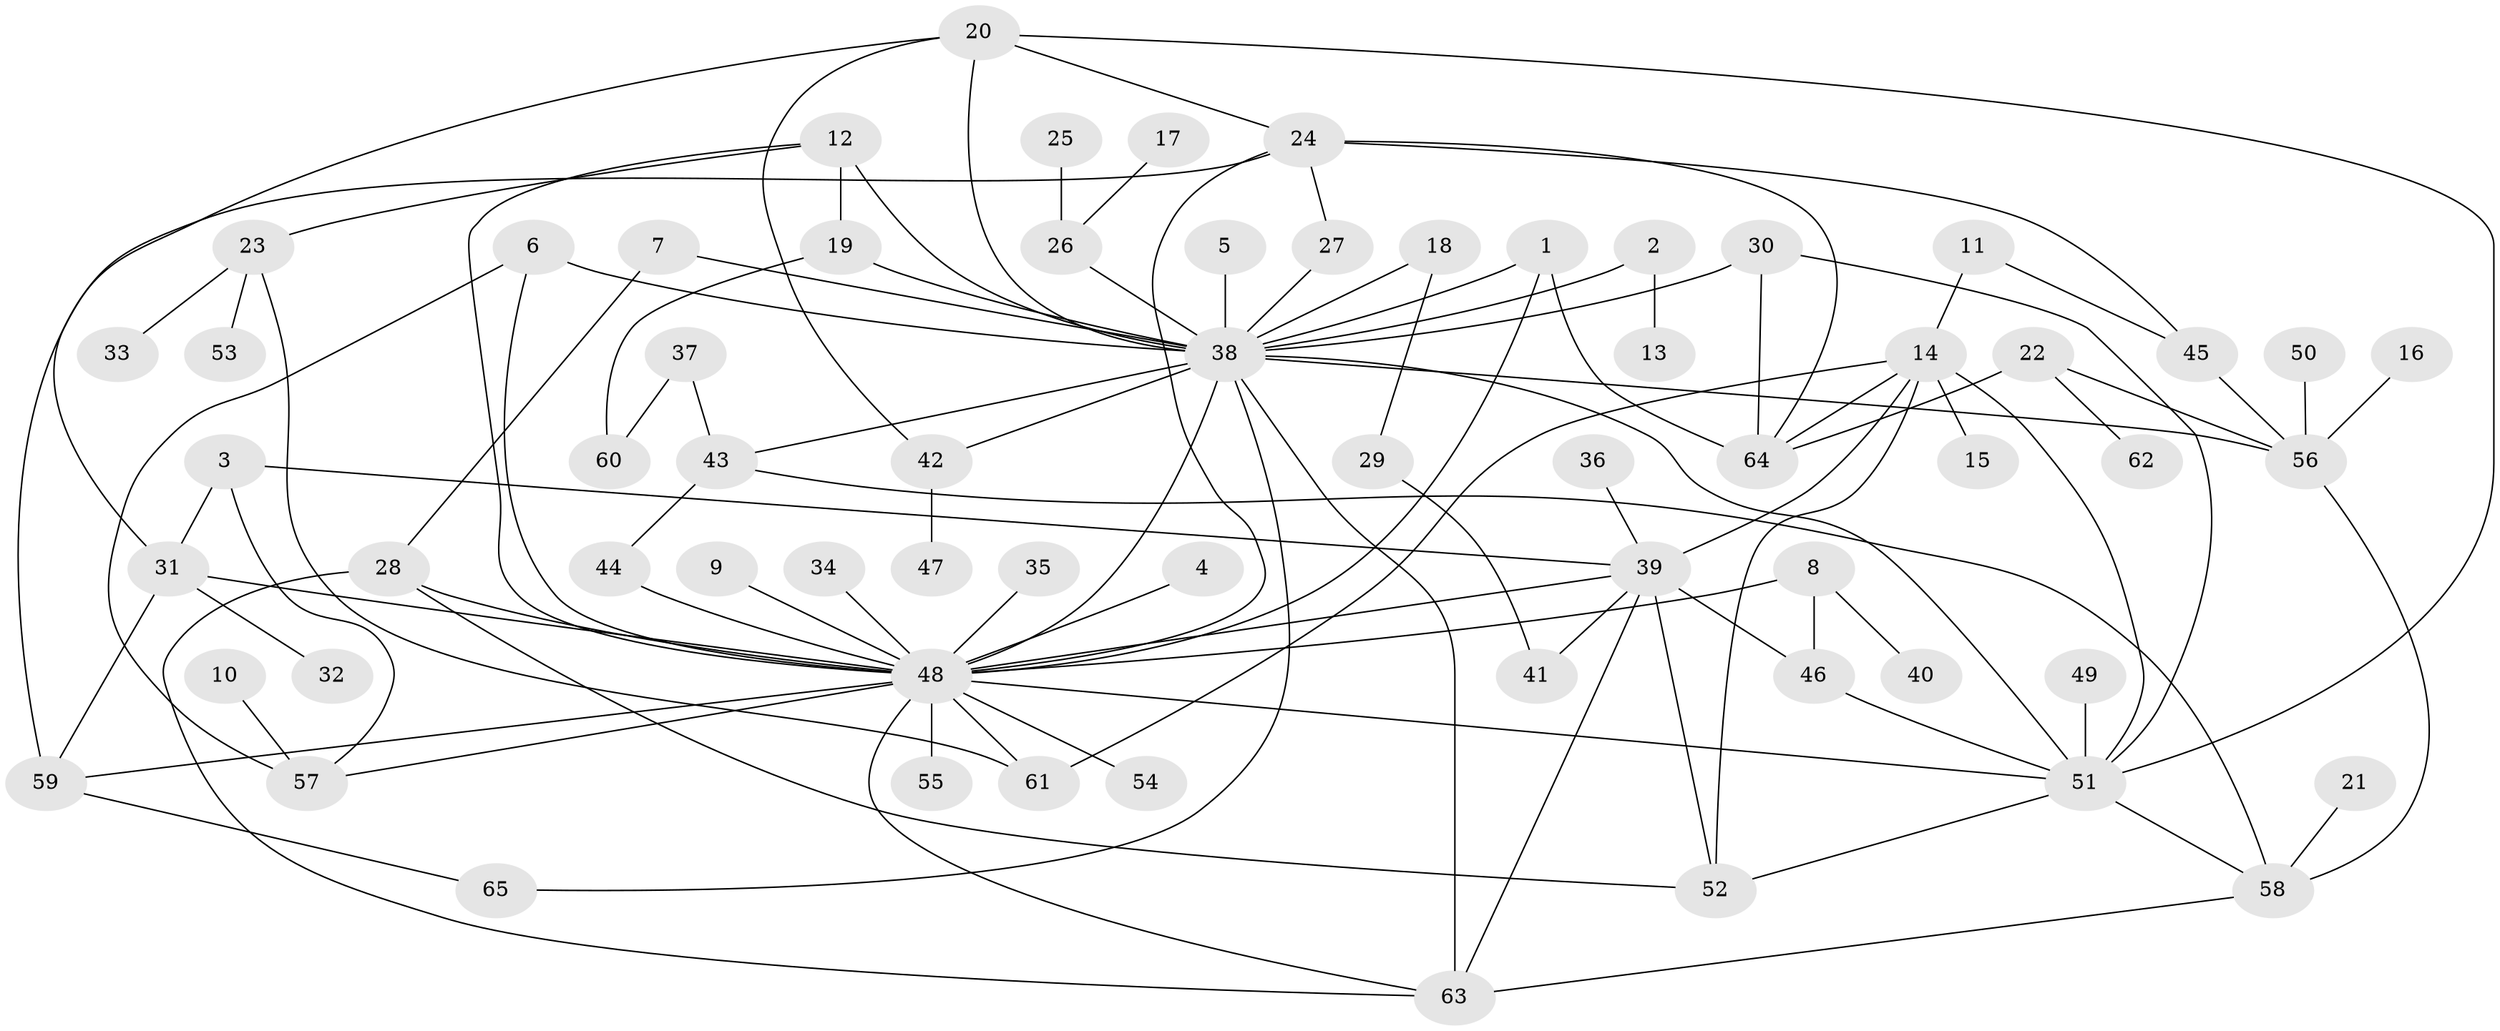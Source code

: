 // original degree distribution, {24: 0.007692307692307693, 19: 0.007692307692307693, 3: 0.16923076923076924, 2: 0.18461538461538463, 10: 0.007692307692307693, 8: 0.015384615384615385, 5: 0.046153846153846156, 12: 0.007692307692307693, 4: 0.06923076923076923, 7: 0.015384615384615385, 1: 0.45384615384615384, 6: 0.015384615384615385}
// Generated by graph-tools (version 1.1) at 2025/01/03/09/25 03:01:38]
// undirected, 65 vertices, 105 edges
graph export_dot {
graph [start="1"]
  node [color=gray90,style=filled];
  1;
  2;
  3;
  4;
  5;
  6;
  7;
  8;
  9;
  10;
  11;
  12;
  13;
  14;
  15;
  16;
  17;
  18;
  19;
  20;
  21;
  22;
  23;
  24;
  25;
  26;
  27;
  28;
  29;
  30;
  31;
  32;
  33;
  34;
  35;
  36;
  37;
  38;
  39;
  40;
  41;
  42;
  43;
  44;
  45;
  46;
  47;
  48;
  49;
  50;
  51;
  52;
  53;
  54;
  55;
  56;
  57;
  58;
  59;
  60;
  61;
  62;
  63;
  64;
  65;
  1 -- 38 [weight=1.0];
  1 -- 48 [weight=1.0];
  1 -- 64 [weight=1.0];
  2 -- 13 [weight=1.0];
  2 -- 38 [weight=1.0];
  3 -- 31 [weight=1.0];
  3 -- 39 [weight=1.0];
  3 -- 57 [weight=1.0];
  4 -- 48 [weight=1.0];
  5 -- 38 [weight=1.0];
  6 -- 38 [weight=1.0];
  6 -- 48 [weight=1.0];
  6 -- 57 [weight=1.0];
  7 -- 28 [weight=1.0];
  7 -- 38 [weight=1.0];
  8 -- 40 [weight=1.0];
  8 -- 46 [weight=1.0];
  8 -- 48 [weight=1.0];
  9 -- 48 [weight=1.0];
  10 -- 57 [weight=1.0];
  11 -- 14 [weight=1.0];
  11 -- 45 [weight=1.0];
  12 -- 19 [weight=1.0];
  12 -- 23 [weight=1.0];
  12 -- 38 [weight=1.0];
  12 -- 48 [weight=1.0];
  14 -- 15 [weight=1.0];
  14 -- 39 [weight=1.0];
  14 -- 51 [weight=1.0];
  14 -- 52 [weight=1.0];
  14 -- 61 [weight=1.0];
  14 -- 64 [weight=1.0];
  16 -- 56 [weight=1.0];
  17 -- 26 [weight=1.0];
  18 -- 29 [weight=1.0];
  18 -- 38 [weight=1.0];
  19 -- 38 [weight=1.0];
  19 -- 60 [weight=1.0];
  20 -- 24 [weight=1.0];
  20 -- 31 [weight=1.0];
  20 -- 38 [weight=1.0];
  20 -- 42 [weight=1.0];
  20 -- 51 [weight=1.0];
  21 -- 58 [weight=1.0];
  22 -- 56 [weight=1.0];
  22 -- 62 [weight=1.0];
  22 -- 64 [weight=1.0];
  23 -- 33 [weight=1.0];
  23 -- 53 [weight=1.0];
  23 -- 61 [weight=1.0];
  24 -- 27 [weight=1.0];
  24 -- 45 [weight=1.0];
  24 -- 48 [weight=1.0];
  24 -- 59 [weight=1.0];
  24 -- 64 [weight=1.0];
  25 -- 26 [weight=1.0];
  26 -- 38 [weight=1.0];
  27 -- 38 [weight=1.0];
  28 -- 48 [weight=1.0];
  28 -- 52 [weight=1.0];
  28 -- 63 [weight=1.0];
  29 -- 41 [weight=1.0];
  30 -- 38 [weight=1.0];
  30 -- 51 [weight=1.0];
  30 -- 64 [weight=1.0];
  31 -- 32 [weight=1.0];
  31 -- 48 [weight=1.0];
  31 -- 59 [weight=1.0];
  34 -- 48 [weight=1.0];
  35 -- 48 [weight=1.0];
  36 -- 39 [weight=1.0];
  37 -- 43 [weight=2.0];
  37 -- 60 [weight=1.0];
  38 -- 42 [weight=1.0];
  38 -- 43 [weight=1.0];
  38 -- 48 [weight=1.0];
  38 -- 51 [weight=1.0];
  38 -- 56 [weight=1.0];
  38 -- 63 [weight=1.0];
  38 -- 65 [weight=1.0];
  39 -- 41 [weight=1.0];
  39 -- 46 [weight=1.0];
  39 -- 48 [weight=1.0];
  39 -- 52 [weight=1.0];
  39 -- 63 [weight=1.0];
  42 -- 47 [weight=1.0];
  43 -- 44 [weight=1.0];
  43 -- 58 [weight=1.0];
  44 -- 48 [weight=1.0];
  45 -- 56 [weight=1.0];
  46 -- 51 [weight=1.0];
  48 -- 51 [weight=1.0];
  48 -- 54 [weight=1.0];
  48 -- 55 [weight=1.0];
  48 -- 57 [weight=1.0];
  48 -- 59 [weight=1.0];
  48 -- 61 [weight=1.0];
  48 -- 63 [weight=1.0];
  49 -- 51 [weight=1.0];
  50 -- 56 [weight=1.0];
  51 -- 52 [weight=1.0];
  51 -- 58 [weight=1.0];
  56 -- 58 [weight=1.0];
  58 -- 63 [weight=1.0];
  59 -- 65 [weight=1.0];
}
